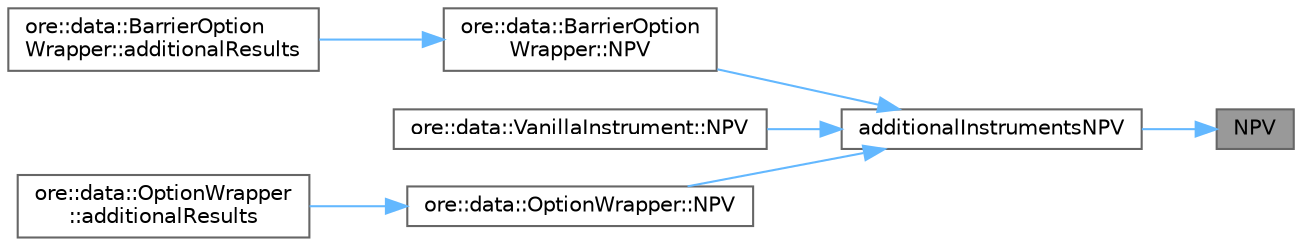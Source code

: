 digraph "NPV"
{
 // INTERACTIVE_SVG=YES
 // LATEX_PDF_SIZE
  bgcolor="transparent";
  edge [fontname=Helvetica,fontsize=10,labelfontname=Helvetica,labelfontsize=10];
  node [fontname=Helvetica,fontsize=10,shape=box,height=0.2,width=0.4];
  rankdir="RL";
  Node1 [label="NPV",height=0.2,width=0.4,color="gray40", fillcolor="grey60", style="filled", fontcolor="black",tooltip="Return the NPV of this instrument."];
  Node1 -> Node2 [dir="back",color="steelblue1",style="solid"];
  Node2 [label="additionalInstrumentsNPV",height=0.2,width=0.4,color="grey40", fillcolor="white", style="filled",URL="$classore_1_1data_1_1_instrument_wrapper.html#abdcc048739fce301d5907bf5a4e7ac46",tooltip=" "];
  Node2 -> Node3 [dir="back",color="steelblue1",style="solid"];
  Node3 [label="ore::data::BarrierOption\lWrapper::NPV",height=0.2,width=0.4,color="grey40", fillcolor="white", style="filled",URL="$classore_1_1data_1_1_barrier_option_wrapper.html#a11b99e22b9e192c940be8cda78c87f53",tooltip="Return the NPV of this instrument."];
  Node3 -> Node4 [dir="back",color="steelblue1",style="solid"];
  Node4 [label="ore::data::BarrierOption\lWrapper::additionalResults",height=0.2,width=0.4,color="grey40", fillcolor="white", style="filled",URL="$classore_1_1data_1_1_barrier_option_wrapper.html#a4a85982f3000c391b5e8d3813f2f5f52",tooltip="Return the additional results of this instrument."];
  Node2 -> Node5 [dir="back",color="steelblue1",style="solid"];
  Node5 [label="ore::data::VanillaInstrument::NPV",height=0.2,width=0.4,color="grey40", fillcolor="white", style="filled",URL="$classore_1_1data_1_1_vanilla_instrument.html#a36313f1ecd9387ade1ff4652c34c1f23",tooltip="Return the NPV of this instrument."];
  Node2 -> Node6 [dir="back",color="steelblue1",style="solid"];
  Node6 [label="ore::data::OptionWrapper::NPV",height=0.2,width=0.4,color="grey40", fillcolor="white", style="filled",URL="$classore_1_1data_1_1_option_wrapper.html#a11b99e22b9e192c940be8cda78c87f53",tooltip="Return the NPV of this instrument."];
  Node6 -> Node7 [dir="back",color="steelblue1",style="solid"];
  Node7 [label="ore::data::OptionWrapper\l::additionalResults",height=0.2,width=0.4,color="grey40", fillcolor="white", style="filled",URL="$classore_1_1data_1_1_option_wrapper.html#a4a85982f3000c391b5e8d3813f2f5f52",tooltip="Return the additional results of this instrument."];
}
